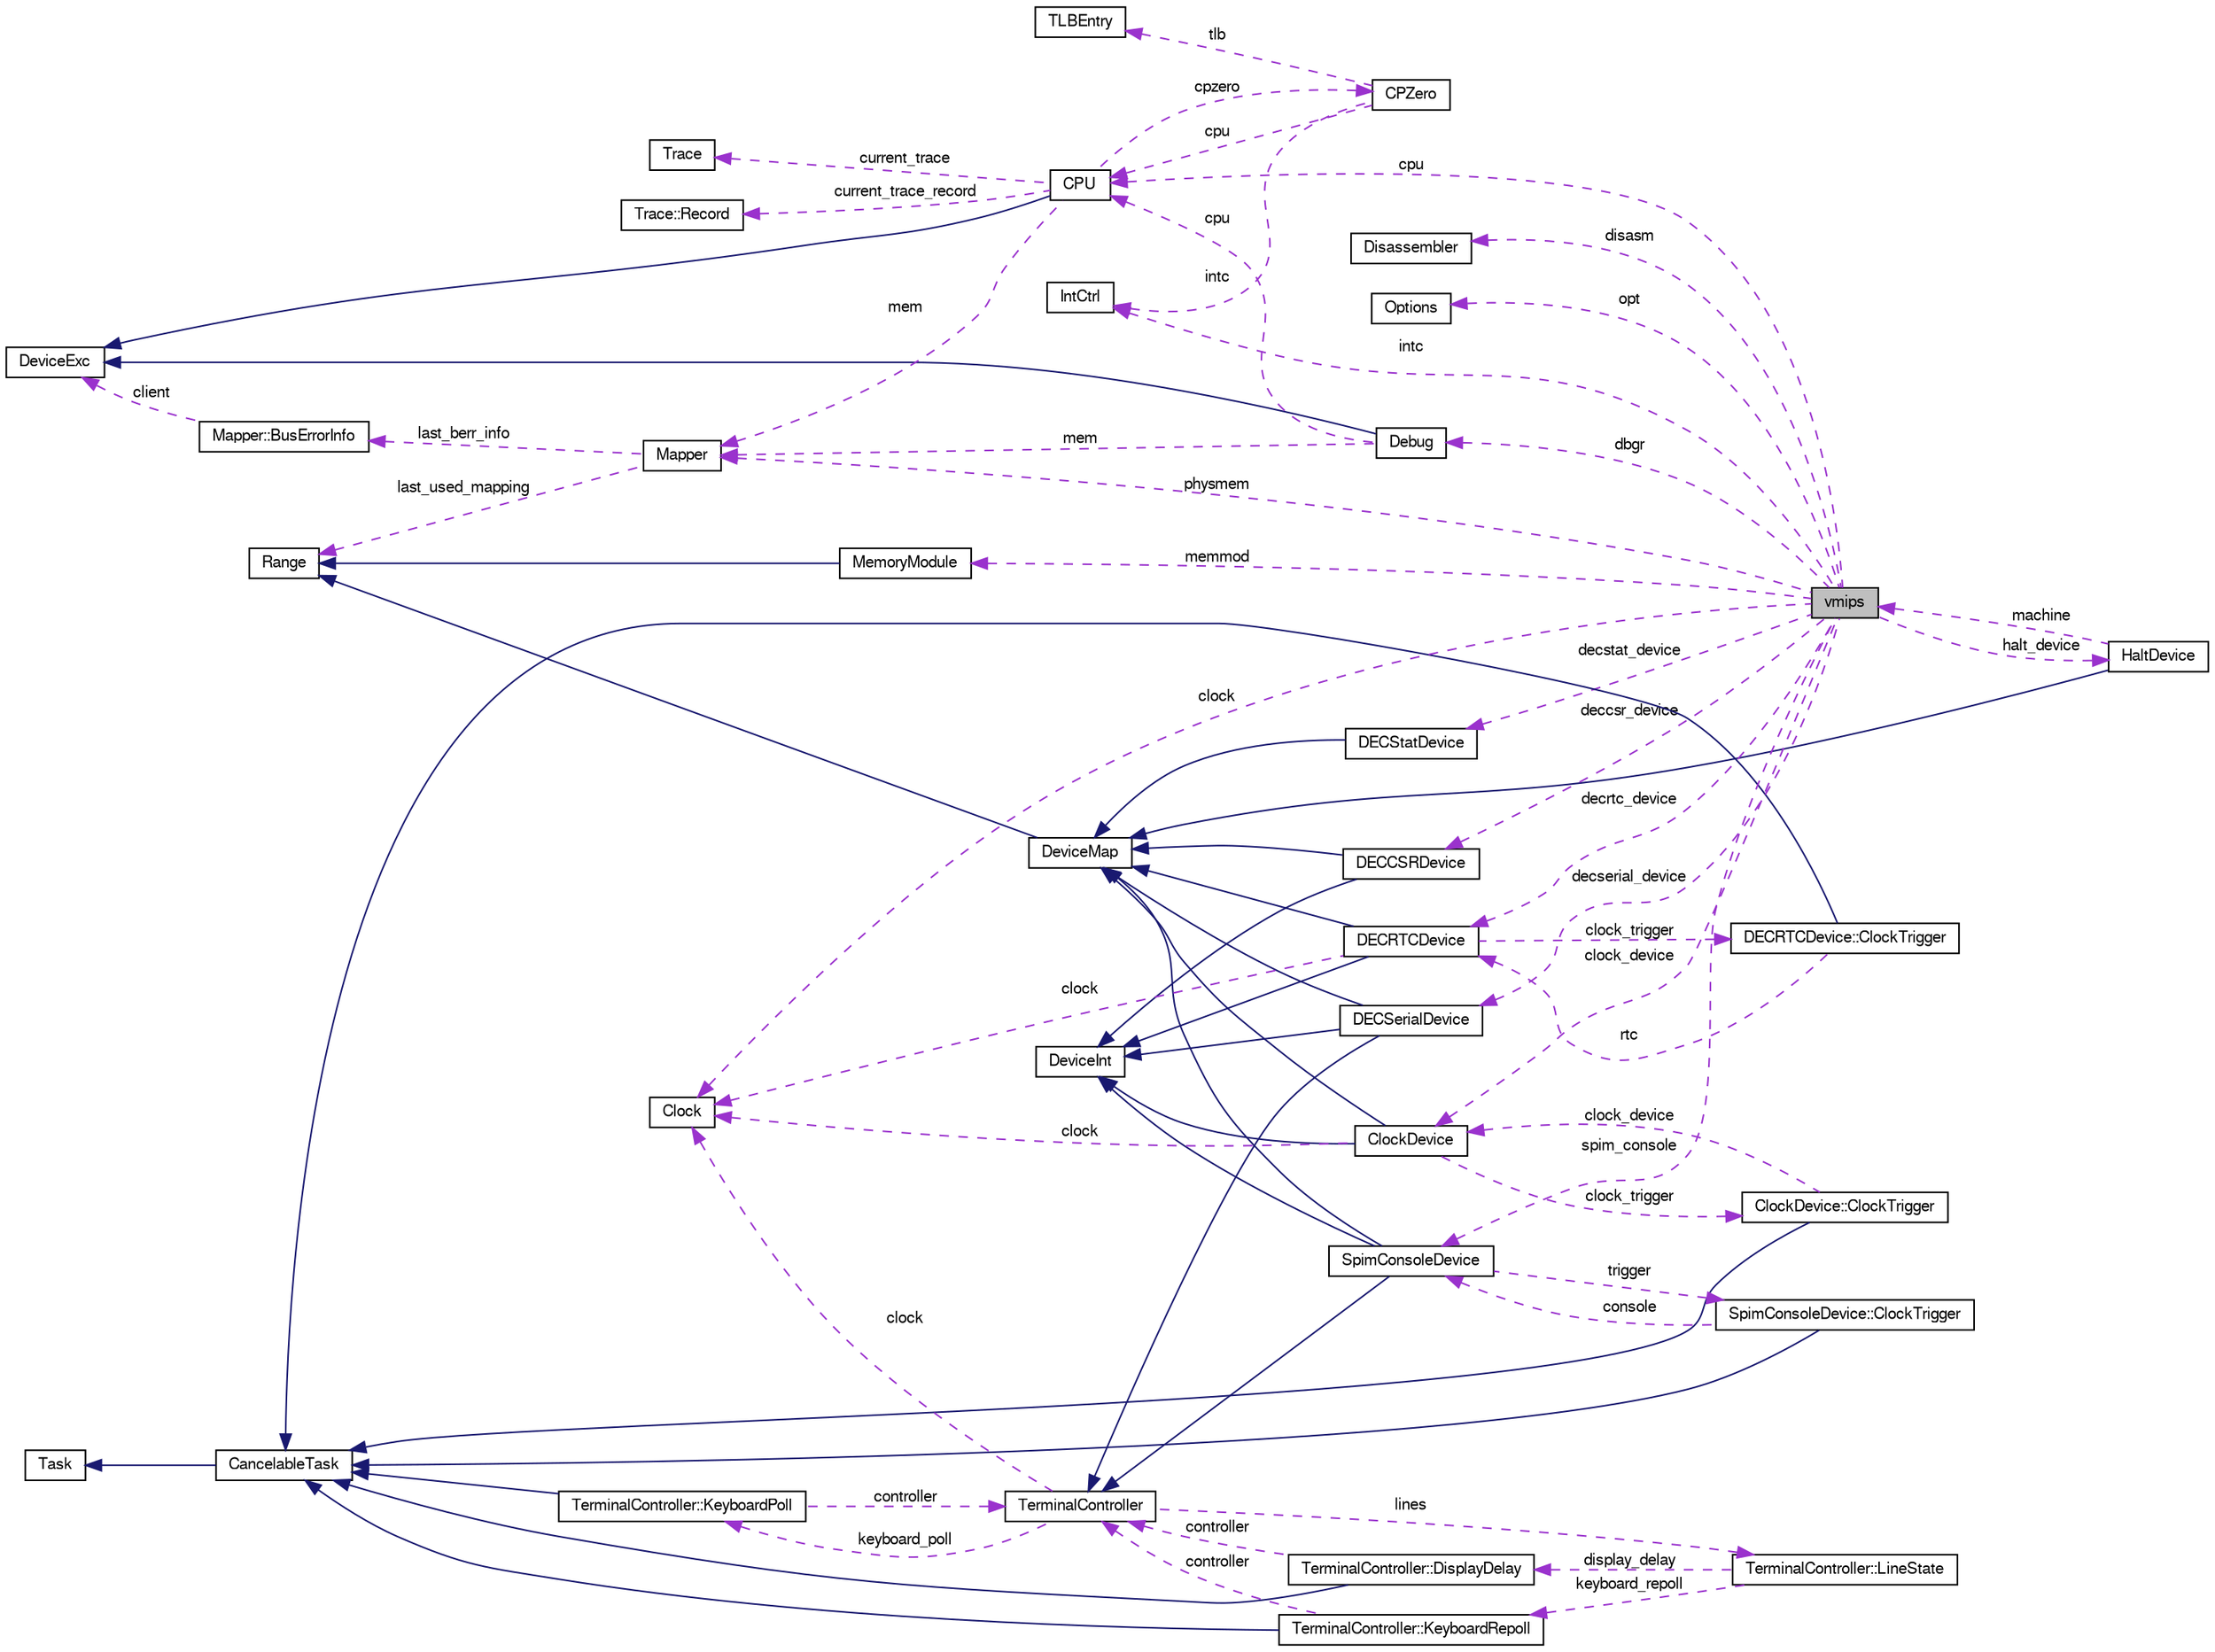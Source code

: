 digraph G
{
  edge [fontname="FreeSans",fontsize="10",labelfontname="FreeSans",labelfontsize="10"];
  node [fontname="FreeSans",fontsize="10",shape=record];
  rankdir=LR;
  Node1 [label="vmips",height=0.2,width=0.4,color="black", fillcolor="grey75", style="filled" fontcolor="black"];
  Node2 -> Node1 [dir=back,color="darkorchid3",fontsize="10",style="dashed",label="decstat_device"];
  Node2 [label="DECStatDevice",height=0.2,width=0.4,color="black", fillcolor="white", style="filled",URL="$classDECStatDevice.html"];
  Node3 -> Node2 [dir=back,color="midnightblue",fontsize="10",style="solid"];
  Node3 [label="DeviceMap",height=0.2,width=0.4,color="black", fillcolor="white", style="filled",URL="$classDeviceMap.html"];
  Node4 -> Node3 [dir=back,color="midnightblue",fontsize="10",style="solid"];
  Node4 [label="Range",height=0.2,width=0.4,color="black", fillcolor="white", style="filled",URL="$classRange.html"];
  Node5 -> Node1 [dir=back,color="darkorchid3",fontsize="10",style="dashed",label="dbgr"];
  Node5 [label="Debug",height=0.2,width=0.4,color="black", fillcolor="white", style="filled",URL="$classDebug.html"];
  Node6 -> Node5 [dir=back,color="midnightblue",fontsize="10",style="solid"];
  Node6 [label="DeviceExc",height=0.2,width=0.4,color="black", fillcolor="white", style="filled",URL="$classDeviceExc.html"];
  Node7 -> Node5 [dir=back,color="darkorchid3",fontsize="10",style="dashed",label="cpu"];
  Node7 [label="CPU",height=0.2,width=0.4,color="black", fillcolor="white", style="filled",URL="$classCPU.html"];
  Node6 -> Node7 [dir=back,color="midnightblue",fontsize="10",style="solid"];
  Node8 -> Node7 [dir=back,color="darkorchid3",fontsize="10",style="dashed",label="current_trace"];
  Node8 [label="Trace",height=0.2,width=0.4,color="black", fillcolor="white", style="filled",URL="$classTrace.html"];
  Node9 -> Node7 [dir=back,color="darkorchid3",fontsize="10",style="dashed",label="cpzero"];
  Node9 [label="CPZero",height=0.2,width=0.4,color="black", fillcolor="white", style="filled",URL="$classCPZero.html"];
  Node10 -> Node9 [dir=back,color="darkorchid3",fontsize="10",style="dashed",label="intc"];
  Node10 [label="IntCtrl",height=0.2,width=0.4,color="black", fillcolor="white", style="filled",URL="$classIntCtrl.html"];
  Node7 -> Node9 [dir=back,color="darkorchid3",fontsize="10",style="dashed",label="cpu"];
  Node11 -> Node9 [dir=back,color="darkorchid3",fontsize="10",style="dashed",label="tlb"];
  Node11 [label="TLBEntry",height=0.2,width=0.4,color="black", fillcolor="white", style="filled",URL="$classTLBEntry.html"];
  Node12 -> Node7 [dir=back,color="darkorchid3",fontsize="10",style="dashed",label="mem"];
  Node12 [label="Mapper",height=0.2,width=0.4,color="black", fillcolor="white", style="filled",URL="$classMapper.html"];
  Node4 -> Node12 [dir=back,color="darkorchid3",fontsize="10",style="dashed",label="last_used_mapping"];
  Node13 -> Node12 [dir=back,color="darkorchid3",fontsize="10",style="dashed",label="last_berr_info"];
  Node13 [label="Mapper::BusErrorInfo",height=0.2,width=0.4,color="black", fillcolor="white", style="filled",URL="$structMapper_1_1BusErrorInfo.html"];
  Node6 -> Node13 [dir=back,color="darkorchid3",fontsize="10",style="dashed",label="client"];
  Node14 -> Node7 [dir=back,color="darkorchid3",fontsize="10",style="dashed",label="current_trace_record"];
  Node14 [label="Trace::Record",height=0.2,width=0.4,color="black", fillcolor="white", style="filled",URL="$structTrace_1_1Record.html"];
  Node12 -> Node5 [dir=back,color="darkorchid3",fontsize="10",style="dashed",label="mem"];
  Node15 -> Node1 [dir=back,color="darkorchid3",fontsize="10",style="dashed",label="disasm"];
  Node15 [label="Disassembler",height=0.2,width=0.4,color="black", fillcolor="white", style="filled",URL="$classDisassembler.html"];
  Node16 -> Node1 [dir=back,color="darkorchid3",fontsize="10",style="dashed",label="opt"];
  Node16 [label="Options",height=0.2,width=0.4,color="black", fillcolor="white", style="filled",URL="$classOptions.html"];
  Node10 -> Node1 [dir=back,color="darkorchid3",fontsize="10",style="dashed",label="intc"];
  Node7 -> Node1 [dir=back,color="darkorchid3",fontsize="10",style="dashed",label="cpu"];
  Node17 -> Node1 [dir=back,color="darkorchid3",fontsize="10",style="dashed",label="deccsr_device"];
  Node17 [label="DECCSRDevice",height=0.2,width=0.4,color="black", fillcolor="white", style="filled",URL="$classDECCSRDevice.html"];
  Node3 -> Node17 [dir=back,color="midnightblue",fontsize="10",style="solid"];
  Node18 -> Node17 [dir=back,color="midnightblue",fontsize="10",style="solid"];
  Node18 [label="DeviceInt",height=0.2,width=0.4,color="black", fillcolor="white", style="filled",URL="$classDeviceInt.html"];
  Node19 -> Node1 [dir=back,color="darkorchid3",fontsize="10",style="dashed",label="halt_device"];
  Node19 [label="HaltDevice",height=0.2,width=0.4,color="black", fillcolor="white", style="filled",URL="$classHaltDevice.html"];
  Node3 -> Node19 [dir=back,color="midnightblue",fontsize="10",style="solid"];
  Node1 -> Node19 [dir=back,color="darkorchid3",fontsize="10",style="dashed",label="machine"];
  Node20 -> Node1 [dir=back,color="darkorchid3",fontsize="10",style="dashed",label="clock_device"];
  Node20 [label="ClockDevice",height=0.2,width=0.4,color="black", fillcolor="white", style="filled",URL="$classClockDevice.html"];
  Node3 -> Node20 [dir=back,color="midnightblue",fontsize="10",style="solid"];
  Node18 -> Node20 [dir=back,color="midnightblue",fontsize="10",style="solid"];
  Node21 -> Node20 [dir=back,color="darkorchid3",fontsize="10",style="dashed",label="clock_trigger"];
  Node21 [label="ClockDevice::ClockTrigger",height=0.2,width=0.4,color="black", fillcolor="white", style="filled",URL="$classClockDevice_1_1ClockTrigger.html"];
  Node22 -> Node21 [dir=back,color="midnightblue",fontsize="10",style="solid"];
  Node22 [label="CancelableTask",height=0.2,width=0.4,color="black", fillcolor="white", style="filled",URL="$classCancelableTask.html"];
  Node23 -> Node22 [dir=back,color="midnightblue",fontsize="10",style="solid"];
  Node23 [label="Task",height=0.2,width=0.4,color="black", fillcolor="white", style="filled",URL="$classTask.html"];
  Node20 -> Node21 [dir=back,color="darkorchid3",fontsize="10",style="dashed",label="clock_device"];
  Node24 -> Node20 [dir=back,color="darkorchid3",fontsize="10",style="dashed",label="clock"];
  Node24 [label="Clock",height=0.2,width=0.4,color="black", fillcolor="white", style="filled",URL="$classClock.html"];
  Node24 -> Node1 [dir=back,color="darkorchid3",fontsize="10",style="dashed",label="clock"];
  Node25 -> Node1 [dir=back,color="darkorchid3",fontsize="10",style="dashed",label="memmod"];
  Node25 [label="MemoryModule",height=0.2,width=0.4,color="black", fillcolor="white", style="filled",URL="$classMemoryModule.html"];
  Node4 -> Node25 [dir=back,color="midnightblue",fontsize="10",style="solid"];
  Node26 -> Node1 [dir=back,color="darkorchid3",fontsize="10",style="dashed",label="decserial_device"];
  Node26 [label="DECSerialDevice",height=0.2,width=0.4,color="black", fillcolor="white", style="filled",URL="$classDECSerialDevice.html"];
  Node3 -> Node26 [dir=back,color="midnightblue",fontsize="10",style="solid"];
  Node18 -> Node26 [dir=back,color="midnightblue",fontsize="10",style="solid"];
  Node27 -> Node26 [dir=back,color="midnightblue",fontsize="10",style="solid"];
  Node27 [label="TerminalController",height=0.2,width=0.4,color="black", fillcolor="white", style="filled",URL="$classTerminalController.html"];
  Node28 -> Node27 [dir=back,color="darkorchid3",fontsize="10",style="dashed",label="keyboard_poll"];
  Node28 [label="TerminalController::KeyboardPoll",height=0.2,width=0.4,color="black", fillcolor="white", style="filled",URL="$classTerminalController_1_1KeyboardPoll.html"];
  Node22 -> Node28 [dir=back,color="midnightblue",fontsize="10",style="solid"];
  Node27 -> Node28 [dir=back,color="darkorchid3",fontsize="10",style="dashed",label="controller"];
  Node29 -> Node27 [dir=back,color="darkorchid3",fontsize="10",style="dashed",label="lines"];
  Node29 [label="TerminalController::LineState",height=0.2,width=0.4,color="black", fillcolor="white", style="filled",URL="$structTerminalController_1_1LineState.html"];
  Node30 -> Node29 [dir=back,color="darkorchid3",fontsize="10",style="dashed",label="keyboard_repoll"];
  Node30 [label="TerminalController::KeyboardRepoll",height=0.2,width=0.4,color="black", fillcolor="white", style="filled",URL="$classTerminalController_1_1KeyboardRepoll.html"];
  Node22 -> Node30 [dir=back,color="midnightblue",fontsize="10",style="solid"];
  Node27 -> Node30 [dir=back,color="darkorchid3",fontsize="10",style="dashed",label="controller"];
  Node31 -> Node29 [dir=back,color="darkorchid3",fontsize="10",style="dashed",label="display_delay"];
  Node31 [label="TerminalController::DisplayDelay",height=0.2,width=0.4,color="black", fillcolor="white", style="filled",URL="$classTerminalController_1_1DisplayDelay.html"];
  Node22 -> Node31 [dir=back,color="midnightblue",fontsize="10",style="solid"];
  Node27 -> Node31 [dir=back,color="darkorchid3",fontsize="10",style="dashed",label="controller"];
  Node24 -> Node27 [dir=back,color="darkorchid3",fontsize="10",style="dashed",label="clock"];
  Node32 -> Node1 [dir=back,color="darkorchid3",fontsize="10",style="dashed",label="spim_console"];
  Node32 [label="SpimConsoleDevice",height=0.2,width=0.4,color="black", fillcolor="white", style="filled",URL="$classSpimConsoleDevice.html"];
  Node27 -> Node32 [dir=back,color="midnightblue",fontsize="10",style="solid"];
  Node3 -> Node32 [dir=back,color="midnightblue",fontsize="10",style="solid"];
  Node18 -> Node32 [dir=back,color="midnightblue",fontsize="10",style="solid"];
  Node33 -> Node32 [dir=back,color="darkorchid3",fontsize="10",style="dashed",label="trigger"];
  Node33 [label="SpimConsoleDevice::ClockTrigger",height=0.2,width=0.4,color="black", fillcolor="white", style="filled",URL="$classSpimConsoleDevice_1_1ClockTrigger.html"];
  Node22 -> Node33 [dir=back,color="midnightblue",fontsize="10",style="solid"];
  Node32 -> Node33 [dir=back,color="darkorchid3",fontsize="10",style="dashed",label="console"];
  Node34 -> Node1 [dir=back,color="darkorchid3",fontsize="10",style="dashed",label="decrtc_device"];
  Node34 [label="DECRTCDevice",height=0.2,width=0.4,color="black", fillcolor="white", style="filled",URL="$classDECRTCDevice.html"];
  Node3 -> Node34 [dir=back,color="midnightblue",fontsize="10",style="solid"];
  Node18 -> Node34 [dir=back,color="midnightblue",fontsize="10",style="solid"];
  Node35 -> Node34 [dir=back,color="darkorchid3",fontsize="10",style="dashed",label="clock_trigger"];
  Node35 [label="DECRTCDevice::ClockTrigger",height=0.2,width=0.4,color="black", fillcolor="white", style="filled",URL="$classDECRTCDevice_1_1ClockTrigger.html"];
  Node22 -> Node35 [dir=back,color="midnightblue",fontsize="10",style="solid"];
  Node34 -> Node35 [dir=back,color="darkorchid3",fontsize="10",style="dashed",label="rtc"];
  Node24 -> Node34 [dir=back,color="darkorchid3",fontsize="10",style="dashed",label="clock"];
  Node12 -> Node1 [dir=back,color="darkorchid3",fontsize="10",style="dashed",label="physmem"];
}
